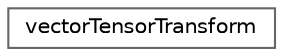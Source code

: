 digraph "Graphical Class Hierarchy"
{
 // LATEX_PDF_SIZE
  bgcolor="transparent";
  edge [fontname=Helvetica,fontsize=10,labelfontname=Helvetica,labelfontsize=10];
  node [fontname=Helvetica,fontsize=10,shape=box,height=0.2,width=0.4];
  rankdir="LR";
  Node0 [id="Node000000",label="vectorTensorTransform",height=0.2,width=0.4,color="grey40", fillcolor="white", style="filled",URL="$classFoam_1_1vectorTensorTransform.html",tooltip="Vector-tensor class used to perform translations and rotations in 3D space."];
}
